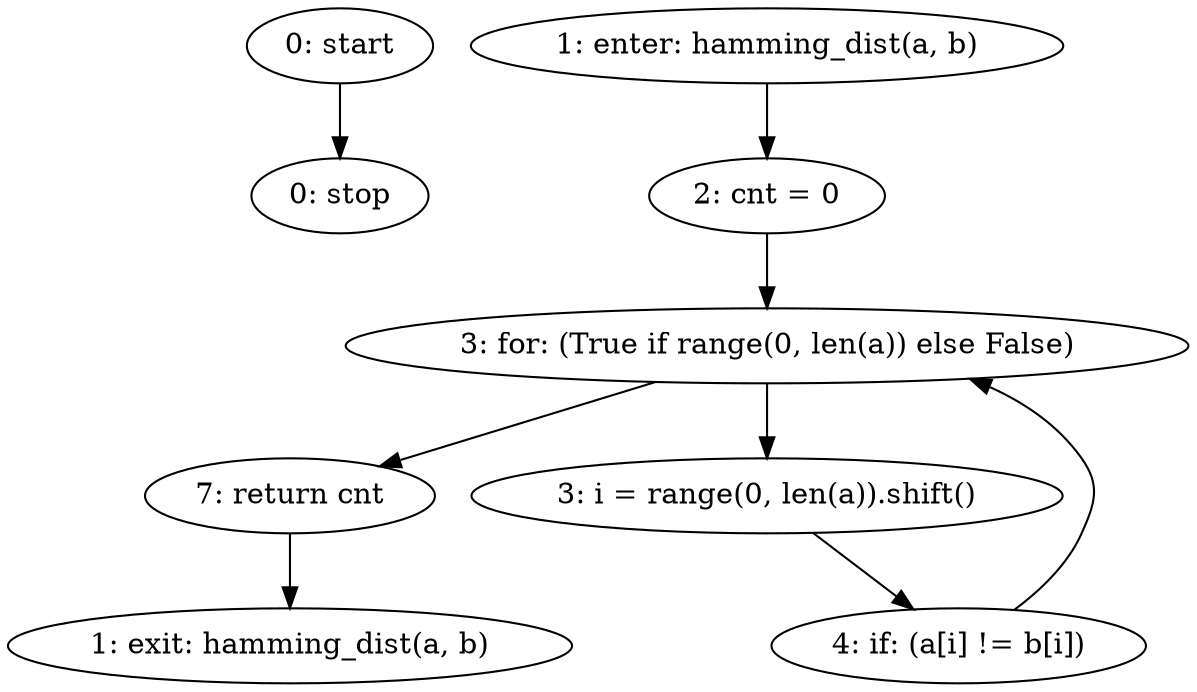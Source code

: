 strict digraph "" {
	node [label="\N"];
	0	[label="0: start"];
	8	[label="0: stop"];
	0 -> 8;
	1	[label="1: enter: hamming_dist(a, b)"];
	3	[label="2: cnt = 0"];
	1 -> 3;
	4	[label="3: for: (True if range(0, len(a)) else False)"];
	3 -> 4;
	2	[label="1: exit: hamming_dist(a, b)"];
	7	[label="7: return cnt"];
	7 -> 2;
	4 -> 7;
	5	[label="3: i = range(0, len(a)).shift()"];
	4 -> 5;
	6	[label="4: if: (a[i] != b[i])"];
	5 -> 6;
	6 -> 4;
}
